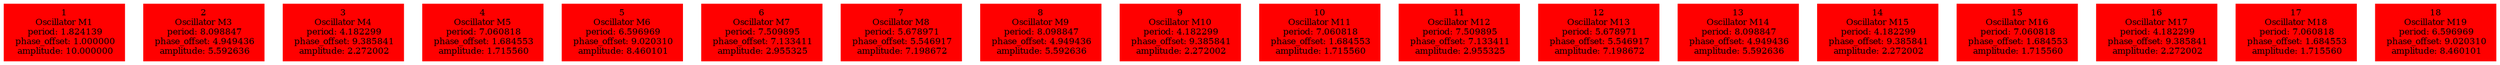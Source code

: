  digraph g{ forcelabels=true;
1 [label=<1<BR />Oscillator M1<BR /> period: 1.824139<BR /> phase_offset: 1.000000<BR /> amplitude: 10.000000>, shape=box,color=red,style=filled,fontsize=8];2 [label=<2<BR />Oscillator M3<BR /> period: 8.098847<BR /> phase_offset: 4.949436<BR /> amplitude: 5.592636>, shape=box,color=red,style=filled,fontsize=8];3 [label=<3<BR />Oscillator M4<BR /> period: 4.182299<BR /> phase_offset: 9.385841<BR /> amplitude: 2.272002>, shape=box,color=red,style=filled,fontsize=8];4 [label=<4<BR />Oscillator M5<BR /> period: 7.060818<BR /> phase_offset: 1.684553<BR /> amplitude: 1.715560>, shape=box,color=red,style=filled,fontsize=8];5 [label=<5<BR />Oscillator M6<BR /> period: 6.596969<BR /> phase_offset: 9.020310<BR /> amplitude: 8.460101>, shape=box,color=red,style=filled,fontsize=8];6 [label=<6<BR />Oscillator M7<BR /> period: 7.509895<BR /> phase_offset: 7.133411<BR /> amplitude: 2.955325>, shape=box,color=red,style=filled,fontsize=8];7 [label=<7<BR />Oscillator M8<BR /> period: 5.678971<BR /> phase_offset: 5.546917<BR /> amplitude: 7.198672>, shape=box,color=red,style=filled,fontsize=8];8 [label=<8<BR />Oscillator M9<BR /> period: 8.098847<BR /> phase_offset: 4.949436<BR /> amplitude: 5.592636>, shape=box,color=red,style=filled,fontsize=8];9 [label=<9<BR />Oscillator M10<BR /> period: 4.182299<BR /> phase_offset: 9.385841<BR /> amplitude: 2.272002>, shape=box,color=red,style=filled,fontsize=8];10 [label=<10<BR />Oscillator M11<BR /> period: 7.060818<BR /> phase_offset: 1.684553<BR /> amplitude: 1.715560>, shape=box,color=red,style=filled,fontsize=8];11 [label=<11<BR />Oscillator M12<BR /> period: 7.509895<BR /> phase_offset: 7.133411<BR /> amplitude: 2.955325>, shape=box,color=red,style=filled,fontsize=8];12 [label=<12<BR />Oscillator M13<BR /> period: 5.678971<BR /> phase_offset: 5.546917<BR /> amplitude: 7.198672>, shape=box,color=red,style=filled,fontsize=8];13 [label=<13<BR />Oscillator M14<BR /> period: 8.098847<BR /> phase_offset: 4.949436<BR /> amplitude: 5.592636>, shape=box,color=red,style=filled,fontsize=8];14 [label=<14<BR />Oscillator M15<BR /> period: 4.182299<BR /> phase_offset: 9.385841<BR /> amplitude: 2.272002>, shape=box,color=red,style=filled,fontsize=8];15 [label=<15<BR />Oscillator M16<BR /> period: 7.060818<BR /> phase_offset: 1.684553<BR /> amplitude: 1.715560>, shape=box,color=red,style=filled,fontsize=8];16 [label=<16<BR />Oscillator M17<BR /> period: 4.182299<BR /> phase_offset: 9.385841<BR /> amplitude: 2.272002>, shape=box,color=red,style=filled,fontsize=8];17 [label=<17<BR />Oscillator M18<BR /> period: 7.060818<BR /> phase_offset: 1.684553<BR /> amplitude: 1.715560>, shape=box,color=red,style=filled,fontsize=8];18 [label=<18<BR />Oscillator M19<BR /> period: 6.596969<BR /> phase_offset: 9.020310<BR /> amplitude: 8.460101>, shape=box,color=red,style=filled,fontsize=8]; }
